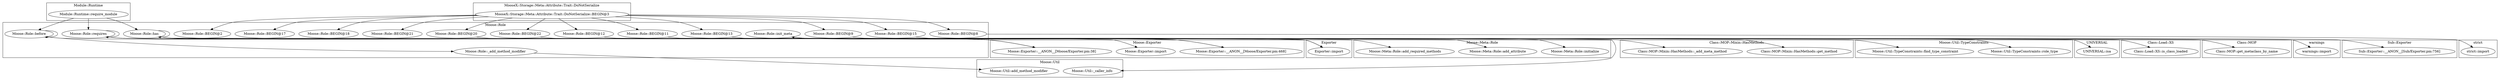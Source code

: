 digraph {
graph [overlap=false]
subgraph cluster_warnings {
	label="warnings";
	"warnings::import";
}
subgraph cluster_Moose_Exporter {
	label="Moose::Exporter";
	"Moose::Exporter::__ANON__[Moose/Exporter.pm:38]";
	"Moose::Exporter::import";
	"Moose::Exporter::__ANON__[Moose/Exporter.pm:468]";
}
subgraph cluster_Class_MOP_Mixin_HasMethods {
	label="Class::MOP::Mixin::HasMethods";
	"Class::MOP::Mixin::HasMethods::_add_meta_method";
	"Class::MOP::Mixin::HasMethods::get_method";
}
subgraph cluster_Moose_Meta_Role {
	label="Moose::Meta::Role";
	"Moose::Meta::Role::add_required_methods";
	"Moose::Meta::Role::add_attribute";
	"Moose::Meta::Role::initialize";
}
subgraph cluster_Moose_Util_TypeConstraints {
	label="Moose::Util::TypeConstraints";
	"Moose::Util::TypeConstraints::find_type_constraint";
	"Moose::Util::TypeConstraints::role_type";
}
subgraph cluster_UNIVERSAL {
	label="UNIVERSAL";
	"UNIVERSAL::isa";
}
subgraph cluster_Sub_Exporter {
	label="Sub::Exporter";
	"Sub::Exporter::__ANON__[Sub/Exporter.pm:756]";
}
subgraph cluster_Class_Load_XS {
	label="Class::Load::XS";
	"Class::Load::XS::is_class_loaded";
}
subgraph cluster_Moose_Util {
	label="Moose::Util";
	"Moose::Util::_caller_info";
	"Moose::Util::add_method_modifier";
}
subgraph cluster_strict {
	label="strict";
	"strict::import";
}
subgraph cluster_Class_MOP {
	label="Class::MOP";
	"Class::MOP::get_metaclass_by_name";
}
subgraph cluster_Module_Runtime {
	label="Module::Runtime";
	"Module::Runtime::require_module";
}
subgraph cluster_Exporter {
	label="Exporter";
	"Exporter::import";
}
subgraph cluster_Moose_Role {
	label="Moose::Role";
	"Moose::Role::BEGIN@13";
	"Moose::Role::BEGIN@11";
	"Moose::Role::BEGIN@12";
	"Moose::Role::BEGIN@17";
	"Moose::Role::has";
	"Moose::Role::init_meta";
	"Moose::Role::BEGIN@22";
	"Moose::Role::BEGIN@9";
	"Moose::Role::BEGIN@2";
	"Moose::Role::_add_method_modifier";
	"Moose::Role::BEGIN@20";
	"Moose::Role::before";
	"Moose::Role::BEGIN@21";
	"Moose::Role::BEGIN@15";
	"Moose::Role::BEGIN@18";
	"Moose::Role::BEGIN@8";
	"Moose::Role::requires";
}
subgraph cluster_MooseX_Storage_Meta_Attribute_Trait_DoNotSerialize {
	label="MooseX::Storage::Meta::Attribute::Trait::DoNotSerialize";
	"MooseX::Storage::Meta::Attribute::Trait::DoNotSerialize::BEGIN@3";
}
"Moose::Role::BEGIN@15" -> "Sub::Exporter::__ANON__[Sub/Exporter.pm:756]";
"Moose::Role::init_meta" -> "Moose::Util::TypeConstraints::role_type";
"Moose::Role::BEGIN@20" -> "Moose::Exporter::import";
"Moose::Role::BEGIN@11" -> "Exporter::import";
"Moose::Role::BEGIN@12" -> "Exporter::import";
"Moose::Role::BEGIN@13" -> "Exporter::import";
"Moose::Role::init_meta" -> "Moose::Util::TypeConstraints::find_type_constraint";
"MooseX::Storage::Meta::Attribute::Trait::DoNotSerialize::BEGIN@3" -> "Moose::Role::BEGIN@12";
"MooseX::Storage::Meta::Attribute::Trait::DoNotSerialize::BEGIN@3" -> "Moose::Role::BEGIN@9";
"Moose::Role::before" -> "Moose::Exporter::__ANON__[Moose/Exporter.pm:38]";
"Moose::Role::has" -> "Moose::Exporter::__ANON__[Moose/Exporter.pm:38]";
"Moose::Role::requires" -> "Moose::Exporter::__ANON__[Moose/Exporter.pm:38]";
"Moose::Role::init_meta" -> "Class::Load::XS::is_class_loaded";
"Moose::Role::requires" -> "Moose::Meta::Role::add_required_methods";
"Moose::Role::BEGIN@9" -> "warnings::import";
"MooseX::Storage::Meta::Attribute::Trait::DoNotSerialize::BEGIN@3" -> "Moose::Role::BEGIN@8";
"Moose::Role::has" -> "Moose::Meta::Role::add_attribute";
"MooseX::Storage::Meta::Attribute::Trait::DoNotSerialize::BEGIN@3" -> "Moose::Role::BEGIN@15";
"Moose::Role::BEGIN@8" -> "strict::import";
"Module::Runtime::require_module" -> "Moose::Role::requires";
"Moose::Role::requires" -> "Moose::Role::requires";
"MooseX::Storage::Meta::Attribute::Trait::DoNotSerialize::BEGIN@3" -> "Moose::Role::BEGIN@11";
"MooseX::Storage::Meta::Attribute::Trait::DoNotSerialize::BEGIN@3" -> "Moose::Role::BEGIN@22";
"Moose::Role::before" -> "Moose::Role::_add_method_modifier";
"Moose::Role::_add_method_modifier" -> "Moose::Util::add_method_modifier";
"Moose::Role::has" -> "Moose::Util::_caller_info";
"MooseX::Storage::Meta::Attribute::Trait::DoNotSerialize::BEGIN@3" -> "Moose::Role::BEGIN@2";
"Moose::Role::init_meta" -> "Class::MOP::Mixin::HasMethods::get_method";
"MooseX::Storage::Meta::Attribute::Trait::DoNotSerialize::BEGIN@3" -> "Moose::Role::BEGIN@18";
"Moose::Role::init_meta" -> "Moose::Meta::Role::initialize";
"MooseX::Storage::Meta::Attribute::Trait::DoNotSerialize::BEGIN@3" -> "Moose::Role::BEGIN@20";
"Moose::Role::before" -> "Moose::Role::before";
"Module::Runtime::require_module" -> "Moose::Role::before";
"MooseX::Storage::Meta::Attribute::Trait::DoNotSerialize::BEGIN@3" -> "Moose::Role::BEGIN@13";
"Moose::Role::init_meta" -> "Class::MOP::Mixin::HasMethods::_add_meta_method";
"MooseX::Storage::Meta::Attribute::Trait::DoNotSerialize::BEGIN@3" -> "Moose::Role::BEGIN@17";
"Moose::Role::BEGIN@22" -> "Moose::Exporter::__ANON__[Moose/Exporter.pm:468]";
"Moose::Role::init_meta" -> "UNIVERSAL::isa";
"Module::Runtime::require_module" -> "Moose::Role::has";
"Moose::Role::has" -> "Moose::Role::has";
"Moose::Exporter::__ANON__[Moose/Exporter.pm:468]" -> "Moose::Role::init_meta";
"Moose::Role::init_meta" -> "Class::MOP::get_metaclass_by_name";
"MooseX::Storage::Meta::Attribute::Trait::DoNotSerialize::BEGIN@3" -> "Moose::Role::BEGIN@21";
}
